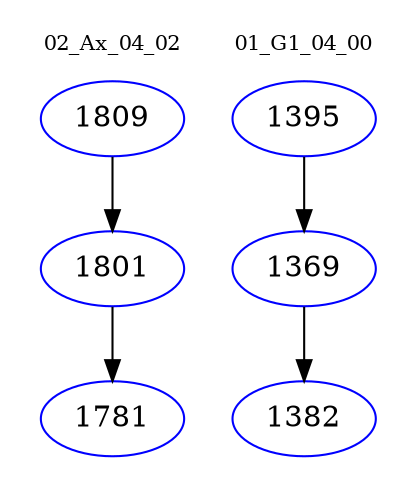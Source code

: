 digraph{
subgraph cluster_0 {
color = white
label = "02_Ax_04_02";
fontsize=10;
T0_1809 [label="1809", color="blue"]
T0_1809 -> T0_1801 [color="black"]
T0_1801 [label="1801", color="blue"]
T0_1801 -> T0_1781 [color="black"]
T0_1781 [label="1781", color="blue"]
}
subgraph cluster_1 {
color = white
label = "01_G1_04_00";
fontsize=10;
T1_1395 [label="1395", color="blue"]
T1_1395 -> T1_1369 [color="black"]
T1_1369 [label="1369", color="blue"]
T1_1369 -> T1_1382 [color="black"]
T1_1382 [label="1382", color="blue"]
}
}
